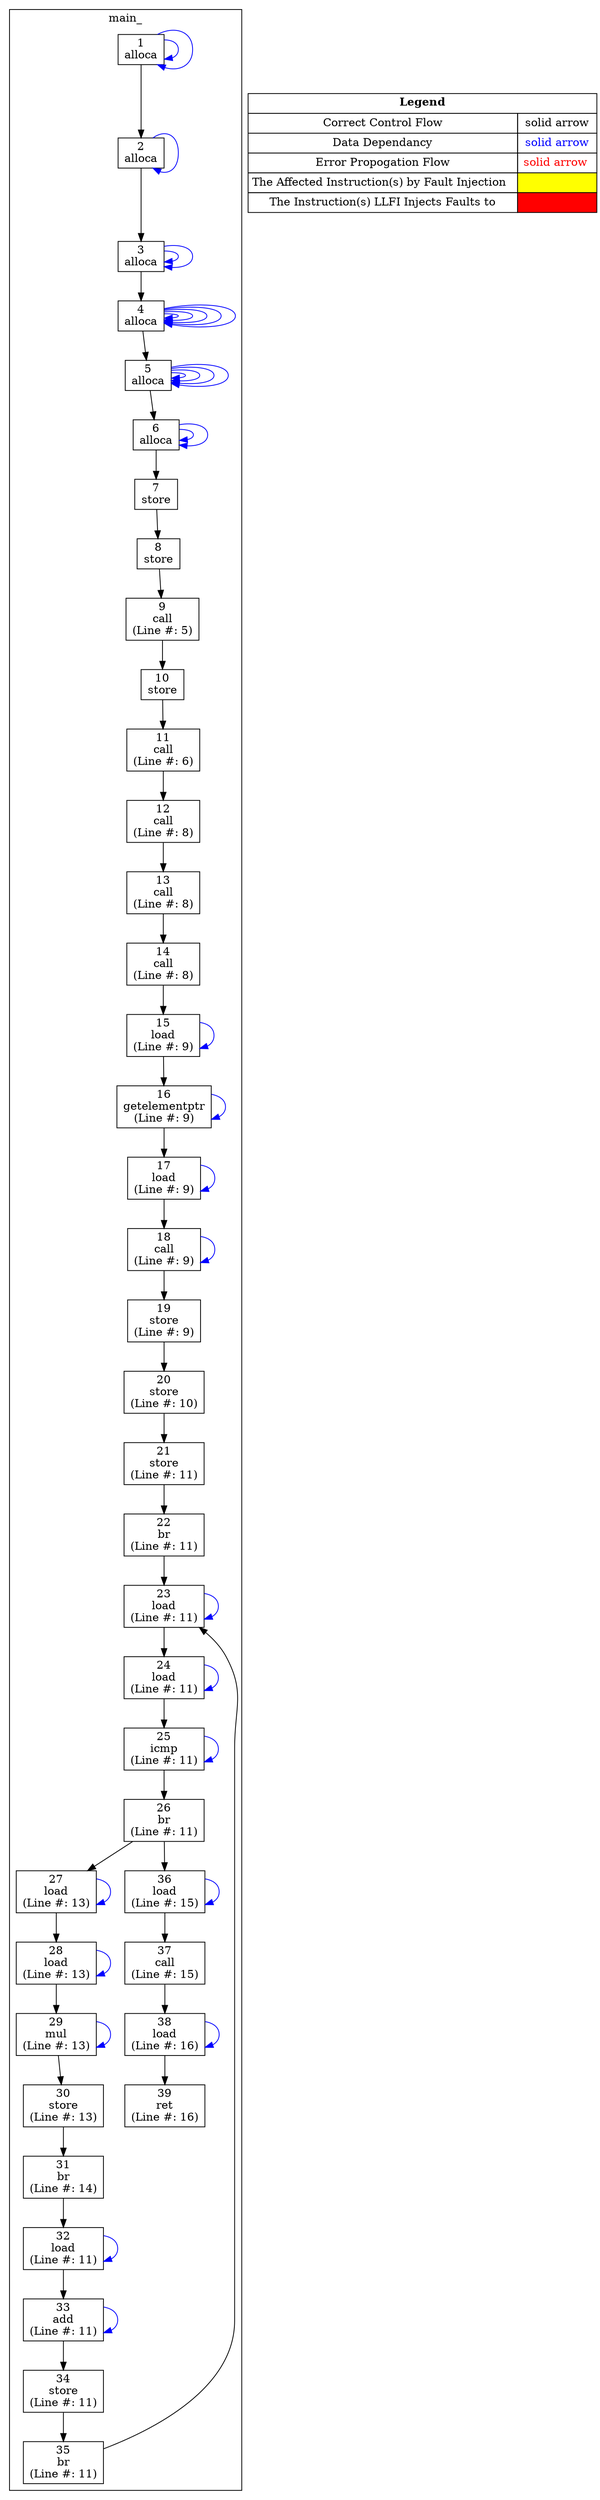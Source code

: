 digraph "LLFI Program Graph" {
llfiID_1 -> llfiID_1 [color="blue"];
llfiID_1 -> llfiID_1 [color="blue"];
llfiID_2 -> llfiID_2 [color="blue"];
llfiID_3 -> llfiID_3 [color="blue"];
llfiID_3 -> llfiID_3 [color="blue"];
llfiID_4 -> llfiID_4 [color="blue"];
llfiID_4 -> llfiID_4 [color="blue"];
llfiID_4 -> llfiID_4 [color="blue"];
llfiID_4 -> llfiID_4 [color="blue"];
llfiID_4 -> llfiID_4 [color="blue"];
llfiID_5 -> llfiID_5 [color="blue"];
llfiID_5 -> llfiID_5 [color="blue"];
llfiID_5 -> llfiID_5 [color="blue"];
llfiID_5 -> llfiID_5 [color="blue"];
llfiID_6 -> llfiID_6 [color="blue"];
llfiID_6 -> llfiID_6 [color="blue"];
llfiID_15 -> llfiID_15 [color="blue"];
llfiID_16 -> llfiID_16 [color="blue"];
llfiID_17 -> llfiID_17 [color="blue"];
llfiID_18 -> llfiID_18 [color="blue"];
llfiID_23 -> llfiID_23 [color="blue"];
llfiID_24 -> llfiID_24 [color="blue"];
llfiID_25 -> llfiID_25 [color="blue"];
llfiID_27 -> llfiID_27 [color="blue"];
llfiID_28 -> llfiID_28 [color="blue"];
llfiID_29 -> llfiID_29 [color="blue"];
llfiID_32 -> llfiID_32 [color="blue"];
llfiID_33 -> llfiID_33 [color="blue"];
llfiID_36 -> llfiID_36 [color="blue"];
llfiID_38 -> llfiID_38 [color="blue"];
subgraph "cluster_main_" {
label = "main_";
llfiID_1 [shape=record,label="1\nalloca\n"];
llfiID_2 [shape=record,label="2\nalloca\n"];
llfiID_3 [shape=record,label="3\nalloca\n"];
llfiID_4 [shape=record,label="4\nalloca\n"];
llfiID_5 [shape=record,label="5\nalloca\n"];
llfiID_6 [shape=record,label="6\nalloca\n"];
llfiID_7 [shape=record,label="7\nstore\n"];
llfiID_8 [shape=record,label="8\nstore\n"];
llfiID_9 [shape=record,label="9\ncall\n(Line #: 5)\n"];
llfiID_10 [shape=record,label="10\nstore\n"];
llfiID_11 [shape=record,label="11\ncall\n(Line #: 6)\n"];
llfiID_12 [shape=record,label="12\ncall\n(Line #: 8)\n"];
llfiID_13 [shape=record,label="13\ncall\n(Line #: 8)\n"];
llfiID_14 [shape=record,label="14\ncall\n(Line #: 8)\n"];
llfiID_15 [shape=record,label="15\nload\n(Line #: 9)\n"];
llfiID_16 [shape=record,label="16\ngetelementptr\n(Line #: 9)\n"];
llfiID_17 [shape=record,label="17\nload\n(Line #: 9)\n"];
llfiID_18 [shape=record,label="18\ncall\n(Line #: 9)\n"];
llfiID_19 [shape=record,label="19\nstore\n(Line #: 9)\n"];
llfiID_20 [shape=record,label="20\nstore\n(Line #: 10)\n"];
llfiID_21 [shape=record,label="21\nstore\n(Line #: 11)\n"];
llfiID_22 [shape=record,label="22\nbr\n(Line #: 11)\n"];
}
llfiID_1 -> llfiID_2;
llfiID_2 -> llfiID_3;
llfiID_3 -> llfiID_4;
llfiID_4 -> llfiID_5;
llfiID_5 -> llfiID_6;
llfiID_6 -> llfiID_7;
llfiID_7 -> llfiID_8;
llfiID_8 -> llfiID_9;
llfiID_9 -> llfiID_10;
llfiID_10 -> llfiID_11;
llfiID_11 -> llfiID_12;
llfiID_12 -> llfiID_13;
llfiID_13 -> llfiID_14;
llfiID_14 -> llfiID_15;
llfiID_15 -> llfiID_16;
llfiID_16 -> llfiID_17;
llfiID_17 -> llfiID_18;
llfiID_18 -> llfiID_19;
llfiID_19 -> llfiID_20;
llfiID_20 -> llfiID_21;
llfiID_21 -> llfiID_22;
llfiID_22 -> llfiID_23;
subgraph "cluster_main_" {
label = "main_";
llfiID_23 [shape=record,label="23\nload\n(Line #: 11)\n"];
llfiID_24 [shape=record,label="24\nload\n(Line #: 11)\n"];
llfiID_25 [shape=record,label="25\nicmp\n(Line #: 11)\n"];
llfiID_26 [shape=record,label="26\nbr\n(Line #: 11)\n"];
}
llfiID_23 -> llfiID_24;
llfiID_24 -> llfiID_25;
llfiID_25 -> llfiID_26;
llfiID_26 -> llfiID_27;
llfiID_26 -> llfiID_36;
subgraph "cluster_main_" {
label = "main_";
llfiID_27 [shape=record,label="27\nload\n(Line #: 13)\n"];
llfiID_28 [shape=record,label="28\nload\n(Line #: 13)\n"];
llfiID_29 [shape=record,label="29\nmul\n(Line #: 13)\n"];
llfiID_30 [shape=record,label="30\nstore\n(Line #: 13)\n"];
llfiID_31 [shape=record,label="31\nbr\n(Line #: 14)\n"];
}
llfiID_27 -> llfiID_28;
llfiID_28 -> llfiID_29;
llfiID_29 -> llfiID_30;
llfiID_30 -> llfiID_31;
llfiID_31 -> llfiID_32;
subgraph "cluster_main_" {
label = "main_";
llfiID_32 [shape=record,label="32\nload\n(Line #: 11)\n"];
llfiID_33 [shape=record,label="33\nadd\n(Line #: 11)\n"];
llfiID_34 [shape=record,label="34\nstore\n(Line #: 11)\n"];
llfiID_35 [shape=record,label="35\nbr\n(Line #: 11)\n"];
}
llfiID_32 -> llfiID_33;
llfiID_33 -> llfiID_34;
llfiID_34 -> llfiID_35;
llfiID_35 -> llfiID_23;
subgraph "cluster_main_" {
label = "main_";
llfiID_36 [shape=record,label="36\nload\n(Line #: 15)\n"];
llfiID_37 [shape=record,label="37\ncall\n(Line #: 15)\n"];
llfiID_38 [shape=record,label="38\nload\n(Line #: 16)\n"];
llfiID_39 [shape=record,label="39\nret\n(Line #: 16)\n"];
}
llfiID_36 -> llfiID_37;
llfiID_37 -> llfiID_38;
llfiID_38 -> llfiID_39;
{ rank = sink;Legend [shape=none, margin=0, label=<<TABLE BORDER="0" CELLBORDER="1" CELLSPACING="0" CELLPADDING="4"> <TR>  <TD COLSPAN="2"><B>Legend</B></TD> </TR> <TR>  <TD>Correct Control Flow</TD>  <TD><FONT COLOR="black"> solid arrow </FONT></TD> </TR> <TR>  <TD>Data Dependancy</TD>  <TD><FONT COLOR="blue"> solid arrow </FONT></TD> </TR> <TR>  <TD>Error Propogation Flow</TD>  <TD><FONT COLOR="red">solid arrow </FONT></TD> </TR> <TR>  <TD>The Affected Instruction(s) by Fault Injection  </TD>  <TD BGCOLOR="YELLOW"></TD> </TR> <TR>  <TD>The Instruction(s) LLFI Injects Faults to</TD>  <TD BGCOLOR="red"></TD> </TR></TABLE>>];}}
